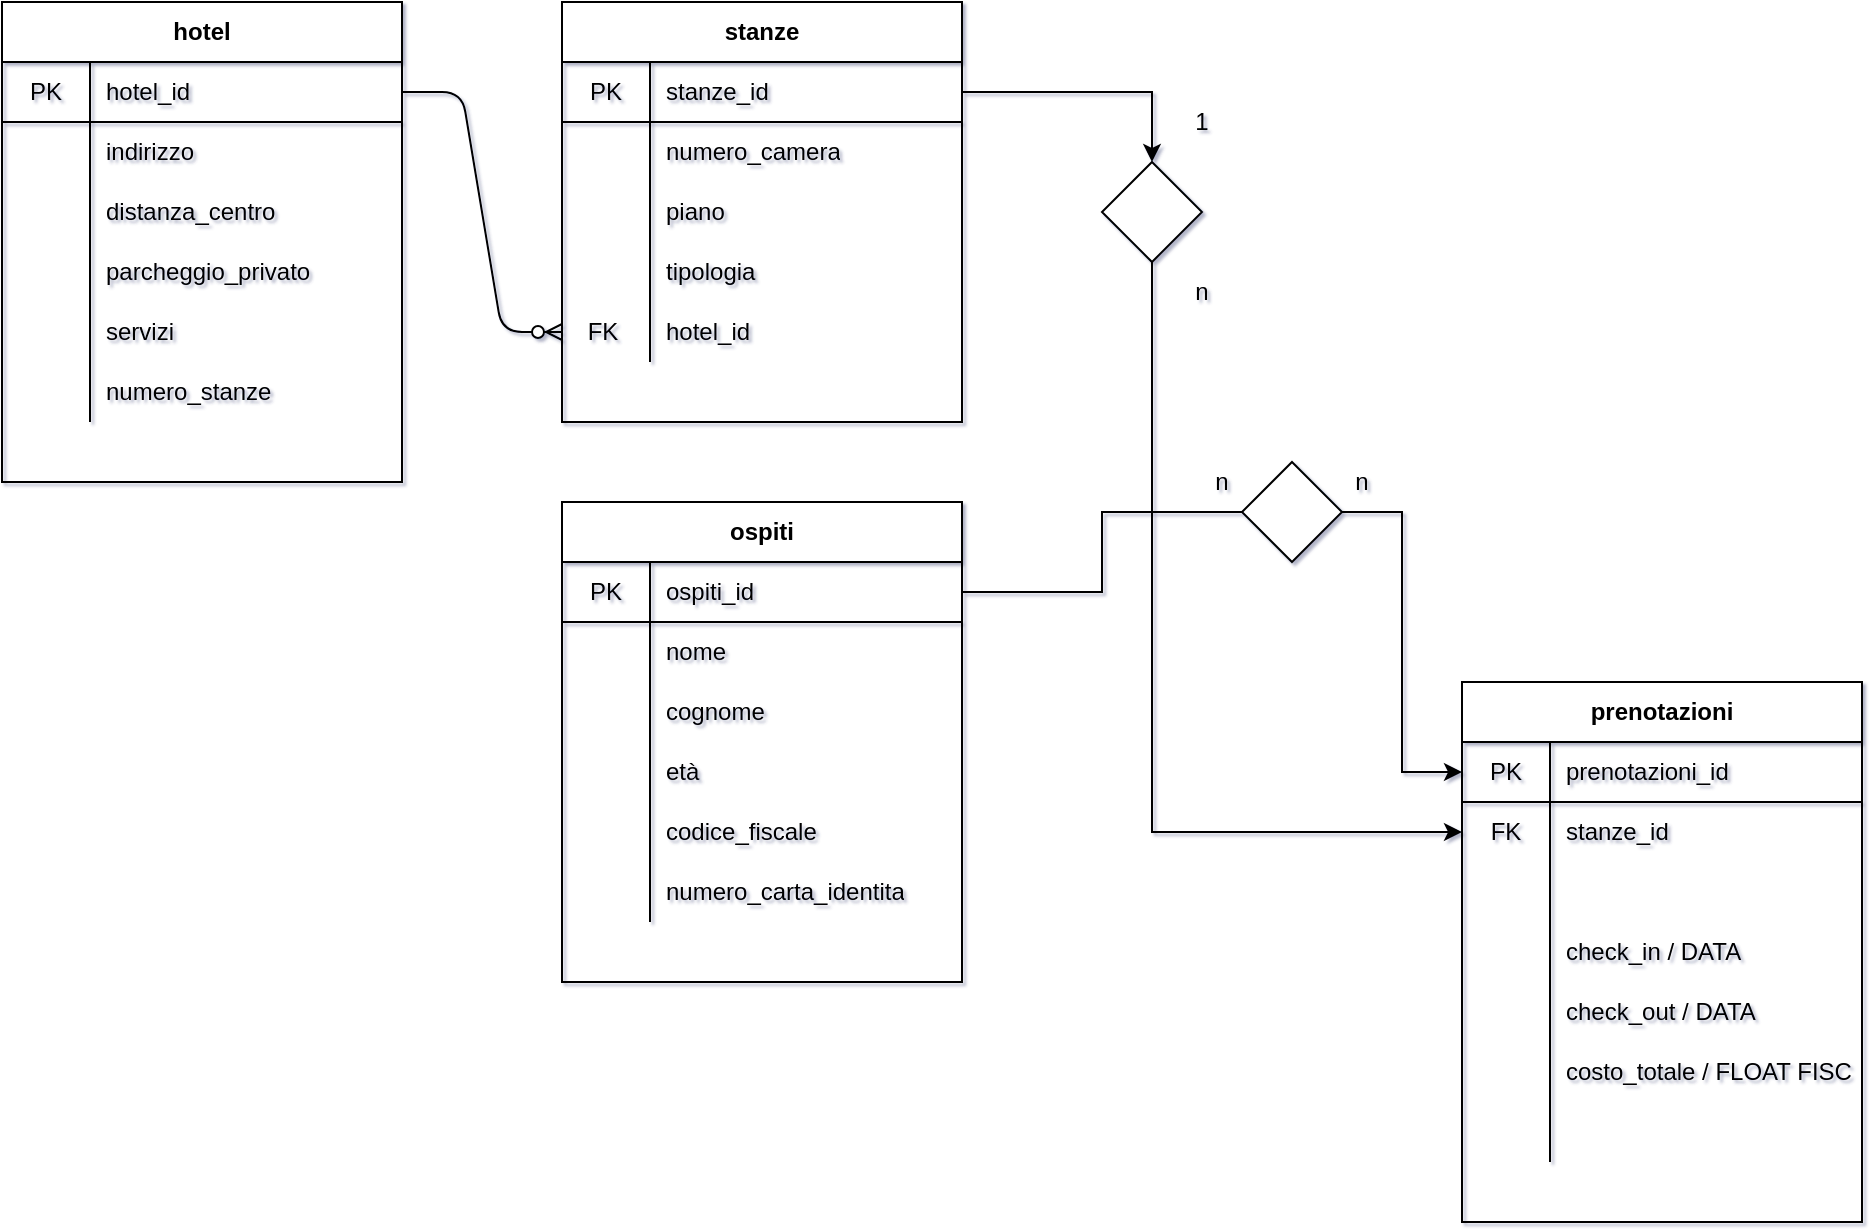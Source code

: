 <mxfile version="14.6.9" type="device"><diagram id="BguwNrZk2sRGzqgIc9D7" name="Page-1"><mxGraphModel dx="1186" dy="739" grid="1" gridSize="10" guides="1" tooltips="1" connect="1" arrows="1" fold="1" page="1" pageScale="1" pageWidth="1169" pageHeight="1654" math="0" shadow="1"><root><mxCell id="0"/><mxCell id="1" parent="0"/><mxCell id="au8euQeJHF119MS0MOGG-1" value="prenotazioni" style="shape=table;html=1;whiteSpace=wrap;startSize=30;container=1;collapsible=0;childLayout=tableLayout;fixedRows=1;rowLines=0;fontStyle=1;align=center;" parent="1" vertex="1"><mxGeometry x="770" y="380" width="200" height="270" as="geometry"/></mxCell><mxCell id="au8euQeJHF119MS0MOGG-2" value="" style="shape=partialRectangle;html=1;whiteSpace=wrap;collapsible=0;dropTarget=0;pointerEvents=0;fillColor=none;top=0;left=0;bottom=1;right=0;points=[[0,0.5],[1,0.5]];portConstraint=eastwest;" parent="au8euQeJHF119MS0MOGG-1" vertex="1"><mxGeometry y="30" width="200" height="30" as="geometry"/></mxCell><mxCell id="au8euQeJHF119MS0MOGG-3" value="PK" style="shape=partialRectangle;html=1;whiteSpace=wrap;connectable=0;fillColor=none;top=0;left=0;bottom=0;right=0;overflow=hidden;" parent="au8euQeJHF119MS0MOGG-2" vertex="1"><mxGeometry width="44" height="30" as="geometry"/></mxCell><mxCell id="au8euQeJHF119MS0MOGG-4" value="prenotazioni_id" style="shape=partialRectangle;html=1;whiteSpace=wrap;connectable=0;fillColor=none;top=0;left=0;bottom=0;right=0;align=left;spacingLeft=6;overflow=hidden;" parent="au8euQeJHF119MS0MOGG-2" vertex="1"><mxGeometry x="44" width="156" height="30" as="geometry"/></mxCell><mxCell id="au8euQeJHF119MS0MOGG-5" value="" style="shape=partialRectangle;html=1;whiteSpace=wrap;collapsible=0;dropTarget=0;pointerEvents=0;fillColor=none;top=0;left=0;bottom=0;right=0;points=[[0,0.5],[1,0.5]];portConstraint=eastwest;" parent="au8euQeJHF119MS0MOGG-1" vertex="1"><mxGeometry y="60" width="200" height="30" as="geometry"/></mxCell><mxCell id="au8euQeJHF119MS0MOGG-6" value="FK" style="shape=partialRectangle;html=1;whiteSpace=wrap;connectable=0;fillColor=none;top=0;left=0;bottom=0;right=0;overflow=hidden;" parent="au8euQeJHF119MS0MOGG-5" vertex="1"><mxGeometry width="44" height="30" as="geometry"/></mxCell><mxCell id="au8euQeJHF119MS0MOGG-7" value="stanze_id" style="shape=partialRectangle;html=1;whiteSpace=wrap;connectable=0;fillColor=none;top=0;left=0;bottom=0;right=0;align=left;spacingLeft=6;overflow=hidden;" parent="au8euQeJHF119MS0MOGG-5" vertex="1"><mxGeometry x="44" width="156" height="30" as="geometry"/></mxCell><mxCell id="au8euQeJHF119MS0MOGG-8" value="" style="shape=partialRectangle;html=1;whiteSpace=wrap;collapsible=0;dropTarget=0;pointerEvents=0;fillColor=none;top=0;left=0;bottom=0;right=0;points=[[0,0.5],[1,0.5]];portConstraint=eastwest;" parent="au8euQeJHF119MS0MOGG-1" vertex="1"><mxGeometry y="90" width="200" height="30" as="geometry"/></mxCell><mxCell id="au8euQeJHF119MS0MOGG-9" value="" style="shape=partialRectangle;html=1;whiteSpace=wrap;connectable=0;fillColor=none;top=0;left=0;bottom=0;right=0;overflow=hidden;" parent="au8euQeJHF119MS0MOGG-8" vertex="1"><mxGeometry width="44" height="30" as="geometry"/></mxCell><mxCell id="au8euQeJHF119MS0MOGG-10" value="" style="shape=partialRectangle;html=1;whiteSpace=wrap;connectable=0;fillColor=none;top=0;left=0;bottom=0;right=0;align=left;spacingLeft=6;overflow=hidden;" parent="au8euQeJHF119MS0MOGG-8" vertex="1"><mxGeometry x="44" width="156" height="30" as="geometry"/></mxCell><mxCell id="au8euQeJHF119MS0MOGG-31" value="" style="shape=partialRectangle;html=1;whiteSpace=wrap;collapsible=0;dropTarget=0;pointerEvents=0;fillColor=none;top=0;left=0;bottom=0;right=0;points=[[0,0.5],[1,0.5]];portConstraint=eastwest;" parent="au8euQeJHF119MS0MOGG-1" vertex="1"><mxGeometry y="120" width="200" height="30" as="geometry"/></mxCell><mxCell id="au8euQeJHF119MS0MOGG-32" value="" style="shape=partialRectangle;html=1;whiteSpace=wrap;connectable=0;fillColor=none;top=0;left=0;bottom=0;right=0;overflow=hidden;" parent="au8euQeJHF119MS0MOGG-31" vertex="1"><mxGeometry width="44" height="30" as="geometry"/></mxCell><mxCell id="au8euQeJHF119MS0MOGG-33" value="check_in / DATA" style="shape=partialRectangle;html=1;whiteSpace=wrap;connectable=0;fillColor=none;top=0;left=0;bottom=0;right=0;align=left;spacingLeft=6;overflow=hidden;" parent="au8euQeJHF119MS0MOGG-31" vertex="1"><mxGeometry x="44" width="156" height="30" as="geometry"/></mxCell><mxCell id="au8euQeJHF119MS0MOGG-34" value="" style="shape=partialRectangle;html=1;whiteSpace=wrap;collapsible=0;dropTarget=0;pointerEvents=0;fillColor=none;top=0;left=0;bottom=0;right=0;points=[[0,0.5],[1,0.5]];portConstraint=eastwest;" parent="au8euQeJHF119MS0MOGG-1" vertex="1"><mxGeometry y="150" width="200" height="30" as="geometry"/></mxCell><mxCell id="au8euQeJHF119MS0MOGG-35" value="" style="shape=partialRectangle;html=1;whiteSpace=wrap;connectable=0;fillColor=none;top=0;left=0;bottom=0;right=0;overflow=hidden;" parent="au8euQeJHF119MS0MOGG-34" vertex="1"><mxGeometry width="44" height="30" as="geometry"/></mxCell><mxCell id="au8euQeJHF119MS0MOGG-36" value="check_out / DATA" style="shape=partialRectangle;html=1;whiteSpace=wrap;connectable=0;fillColor=none;top=0;left=0;bottom=0;right=0;align=left;spacingLeft=6;overflow=hidden;" parent="au8euQeJHF119MS0MOGG-34" vertex="1"><mxGeometry x="44" width="156" height="30" as="geometry"/></mxCell><mxCell id="au8euQeJHF119MS0MOGG-59" value="" style="shape=partialRectangle;html=1;whiteSpace=wrap;collapsible=0;dropTarget=0;pointerEvents=0;fillColor=none;top=0;left=0;bottom=0;right=0;points=[[0,0.5],[1,0.5]];portConstraint=eastwest;" parent="au8euQeJHF119MS0MOGG-1" vertex="1"><mxGeometry y="180" width="200" height="30" as="geometry"/></mxCell><mxCell id="au8euQeJHF119MS0MOGG-60" value="" style="shape=partialRectangle;html=1;whiteSpace=wrap;connectable=0;fillColor=none;top=0;left=0;bottom=0;right=0;overflow=hidden;" parent="au8euQeJHF119MS0MOGG-59" vertex="1"><mxGeometry width="44" height="30" as="geometry"/></mxCell><mxCell id="au8euQeJHF119MS0MOGG-61" value="costo_totale / FLOAT FISC" style="shape=partialRectangle;html=1;whiteSpace=wrap;connectable=0;fillColor=none;top=0;left=0;bottom=0;right=0;align=left;spacingLeft=6;overflow=hidden;" parent="au8euQeJHF119MS0MOGG-59" vertex="1"><mxGeometry x="44" width="156" height="30" as="geometry"/></mxCell><mxCell id="au8euQeJHF119MS0MOGG-90" value="" style="shape=partialRectangle;html=1;whiteSpace=wrap;collapsible=0;dropTarget=0;pointerEvents=0;fillColor=none;top=0;left=0;bottom=0;right=0;points=[[0,0.5],[1,0.5]];portConstraint=eastwest;" parent="au8euQeJHF119MS0MOGG-1" vertex="1"><mxGeometry y="210" width="200" height="30" as="geometry"/></mxCell><mxCell id="au8euQeJHF119MS0MOGG-91" value="" style="shape=partialRectangle;html=1;whiteSpace=wrap;connectable=0;fillColor=none;top=0;left=0;bottom=0;right=0;overflow=hidden;" parent="au8euQeJHF119MS0MOGG-90" vertex="1"><mxGeometry width="44" height="30" as="geometry"/></mxCell><mxCell id="au8euQeJHF119MS0MOGG-92" value="" style="shape=partialRectangle;html=1;whiteSpace=wrap;connectable=0;fillColor=none;top=0;left=0;bottom=0;right=0;align=left;spacingLeft=6;overflow=hidden;" parent="au8euQeJHF119MS0MOGG-90" vertex="1"><mxGeometry x="44" width="156" height="30" as="geometry"/></mxCell><mxCell id="au8euQeJHF119MS0MOGG-11" value="ospiti" style="shape=table;html=1;whiteSpace=wrap;startSize=30;container=1;collapsible=0;childLayout=tableLayout;fixedRows=1;rowLines=0;fontStyle=1;align=center;" parent="1" vertex="1"><mxGeometry x="320" y="290" width="200" height="240" as="geometry"/></mxCell><mxCell id="au8euQeJHF119MS0MOGG-12" value="" style="shape=partialRectangle;html=1;whiteSpace=wrap;collapsible=0;dropTarget=0;pointerEvents=0;fillColor=none;top=0;left=0;bottom=1;right=0;points=[[0,0.5],[1,0.5]];portConstraint=eastwest;" parent="au8euQeJHF119MS0MOGG-11" vertex="1"><mxGeometry y="30" width="200" height="30" as="geometry"/></mxCell><mxCell id="au8euQeJHF119MS0MOGG-13" value="PK" style="shape=partialRectangle;html=1;whiteSpace=wrap;connectable=0;fillColor=none;top=0;left=0;bottom=0;right=0;overflow=hidden;" parent="au8euQeJHF119MS0MOGG-12" vertex="1"><mxGeometry width="44" height="30" as="geometry"/></mxCell><mxCell id="au8euQeJHF119MS0MOGG-14" value="ospiti_id" style="shape=partialRectangle;html=1;whiteSpace=wrap;connectable=0;fillColor=none;top=0;left=0;bottom=0;right=0;align=left;spacingLeft=6;overflow=hidden;" parent="au8euQeJHF119MS0MOGG-12" vertex="1"><mxGeometry x="44" width="156" height="30" as="geometry"/></mxCell><mxCell id="au8euQeJHF119MS0MOGG-15" value="" style="shape=partialRectangle;html=1;whiteSpace=wrap;collapsible=0;dropTarget=0;pointerEvents=0;fillColor=none;top=0;left=0;bottom=0;right=0;points=[[0,0.5],[1,0.5]];portConstraint=eastwest;" parent="au8euQeJHF119MS0MOGG-11" vertex="1"><mxGeometry y="60" width="200" height="30" as="geometry"/></mxCell><mxCell id="au8euQeJHF119MS0MOGG-16" value="" style="shape=partialRectangle;html=1;whiteSpace=wrap;connectable=0;fillColor=none;top=0;left=0;bottom=0;right=0;overflow=hidden;" parent="au8euQeJHF119MS0MOGG-15" vertex="1"><mxGeometry width="44" height="30" as="geometry"/></mxCell><mxCell id="au8euQeJHF119MS0MOGG-17" value="nome" style="shape=partialRectangle;html=1;whiteSpace=wrap;connectable=0;fillColor=none;top=0;left=0;bottom=0;right=0;align=left;spacingLeft=6;overflow=hidden;" parent="au8euQeJHF119MS0MOGG-15" vertex="1"><mxGeometry x="44" width="156" height="30" as="geometry"/></mxCell><mxCell id="au8euQeJHF119MS0MOGG-18" value="" style="shape=partialRectangle;html=1;whiteSpace=wrap;collapsible=0;dropTarget=0;pointerEvents=0;fillColor=none;top=0;left=0;bottom=0;right=0;points=[[0,0.5],[1,0.5]];portConstraint=eastwest;" parent="au8euQeJHF119MS0MOGG-11" vertex="1"><mxGeometry y="90" width="200" height="30" as="geometry"/></mxCell><mxCell id="au8euQeJHF119MS0MOGG-19" value="" style="shape=partialRectangle;html=1;whiteSpace=wrap;connectable=0;fillColor=none;top=0;left=0;bottom=0;right=0;overflow=hidden;" parent="au8euQeJHF119MS0MOGG-18" vertex="1"><mxGeometry width="44" height="30" as="geometry"/></mxCell><mxCell id="au8euQeJHF119MS0MOGG-20" value="cognome" style="shape=partialRectangle;html=1;whiteSpace=wrap;connectable=0;fillColor=none;top=0;left=0;bottom=0;right=0;align=left;spacingLeft=6;overflow=hidden;" parent="au8euQeJHF119MS0MOGG-18" vertex="1"><mxGeometry x="44" width="156" height="30" as="geometry"/></mxCell><mxCell id="au8euQeJHF119MS0MOGG-62" value="" style="shape=partialRectangle;html=1;whiteSpace=wrap;collapsible=0;dropTarget=0;pointerEvents=0;fillColor=none;top=0;left=0;bottom=0;right=0;points=[[0,0.5],[1,0.5]];portConstraint=eastwest;" parent="au8euQeJHF119MS0MOGG-11" vertex="1"><mxGeometry y="120" width="200" height="30" as="geometry"/></mxCell><mxCell id="au8euQeJHF119MS0MOGG-63" value="" style="shape=partialRectangle;html=1;whiteSpace=wrap;connectable=0;fillColor=none;top=0;left=0;bottom=0;right=0;overflow=hidden;" parent="au8euQeJHF119MS0MOGG-62" vertex="1"><mxGeometry width="44" height="30" as="geometry"/></mxCell><mxCell id="au8euQeJHF119MS0MOGG-64" value="età" style="shape=partialRectangle;html=1;whiteSpace=wrap;connectable=0;fillColor=none;top=0;left=0;bottom=0;right=0;align=left;spacingLeft=6;overflow=hidden;" parent="au8euQeJHF119MS0MOGG-62" vertex="1"><mxGeometry x="44" width="156" height="30" as="geometry"/></mxCell><mxCell id="au8euQeJHF119MS0MOGG-65" value="" style="shape=partialRectangle;html=1;whiteSpace=wrap;collapsible=0;dropTarget=0;pointerEvents=0;fillColor=none;top=0;left=0;bottom=0;right=0;points=[[0,0.5],[1,0.5]];portConstraint=eastwest;" parent="au8euQeJHF119MS0MOGG-11" vertex="1"><mxGeometry y="150" width="200" height="30" as="geometry"/></mxCell><mxCell id="au8euQeJHF119MS0MOGG-66" value="" style="shape=partialRectangle;html=1;whiteSpace=wrap;connectable=0;fillColor=none;top=0;left=0;bottom=0;right=0;overflow=hidden;" parent="au8euQeJHF119MS0MOGG-65" vertex="1"><mxGeometry width="44" height="30" as="geometry"/></mxCell><mxCell id="au8euQeJHF119MS0MOGG-67" value="codice_fiscale" style="shape=partialRectangle;html=1;whiteSpace=wrap;connectable=0;fillColor=none;top=0;left=0;bottom=0;right=0;align=left;spacingLeft=6;overflow=hidden;" parent="au8euQeJHF119MS0MOGG-65" vertex="1"><mxGeometry x="44" width="156" height="30" as="geometry"/></mxCell><mxCell id="au8euQeJHF119MS0MOGG-68" value="" style="shape=partialRectangle;html=1;whiteSpace=wrap;collapsible=0;dropTarget=0;pointerEvents=0;fillColor=none;top=0;left=0;bottom=0;right=0;points=[[0,0.5],[1,0.5]];portConstraint=eastwest;" parent="au8euQeJHF119MS0MOGG-11" vertex="1"><mxGeometry y="180" width="200" height="30" as="geometry"/></mxCell><mxCell id="au8euQeJHF119MS0MOGG-69" value="" style="shape=partialRectangle;html=1;whiteSpace=wrap;connectable=0;fillColor=none;top=0;left=0;bottom=0;right=0;overflow=hidden;" parent="au8euQeJHF119MS0MOGG-68" vertex="1"><mxGeometry width="44" height="30" as="geometry"/></mxCell><mxCell id="au8euQeJHF119MS0MOGG-70" value="numero_carta_identita" style="shape=partialRectangle;html=1;whiteSpace=wrap;connectable=0;fillColor=none;top=0;left=0;bottom=0;right=0;align=left;spacingLeft=6;overflow=hidden;" parent="au8euQeJHF119MS0MOGG-68" vertex="1"><mxGeometry x="44" width="156" height="30" as="geometry"/></mxCell><mxCell id="au8euQeJHF119MS0MOGG-21" value="stanze" style="shape=table;html=1;whiteSpace=wrap;startSize=30;container=1;collapsible=0;childLayout=tableLayout;fixedRows=1;rowLines=0;fontStyle=1;align=center;" parent="1" vertex="1"><mxGeometry x="320" y="40" width="200" height="210" as="geometry"/></mxCell><mxCell id="au8euQeJHF119MS0MOGG-22" value="" style="shape=partialRectangle;html=1;whiteSpace=wrap;collapsible=0;dropTarget=0;pointerEvents=0;fillColor=none;top=0;left=0;bottom=1;right=0;points=[[0,0.5],[1,0.5]];portConstraint=eastwest;" parent="au8euQeJHF119MS0MOGG-21" vertex="1"><mxGeometry y="30" width="200" height="30" as="geometry"/></mxCell><mxCell id="au8euQeJHF119MS0MOGG-23" value="PK" style="shape=partialRectangle;html=1;whiteSpace=wrap;connectable=0;fillColor=none;top=0;left=0;bottom=0;right=0;overflow=hidden;" parent="au8euQeJHF119MS0MOGG-22" vertex="1"><mxGeometry width="44" height="30" as="geometry"/></mxCell><mxCell id="au8euQeJHF119MS0MOGG-24" value="stanze_id" style="shape=partialRectangle;html=1;whiteSpace=wrap;connectable=0;fillColor=none;top=0;left=0;bottom=0;right=0;align=left;spacingLeft=6;overflow=hidden;" parent="au8euQeJHF119MS0MOGG-22" vertex="1"><mxGeometry x="44" width="156" height="30" as="geometry"/></mxCell><mxCell id="au8euQeJHF119MS0MOGG-28" value="" style="shape=partialRectangle;html=1;whiteSpace=wrap;collapsible=0;dropTarget=0;pointerEvents=0;fillColor=none;top=0;left=0;bottom=0;right=0;points=[[0,0.5],[1,0.5]];portConstraint=eastwest;" parent="au8euQeJHF119MS0MOGG-21" vertex="1"><mxGeometry y="60" width="200" height="30" as="geometry"/></mxCell><mxCell id="au8euQeJHF119MS0MOGG-29" value="" style="shape=partialRectangle;html=1;whiteSpace=wrap;connectable=0;fillColor=none;top=0;left=0;bottom=0;right=0;overflow=hidden;" parent="au8euQeJHF119MS0MOGG-28" vertex="1"><mxGeometry width="44" height="30" as="geometry"/></mxCell><mxCell id="au8euQeJHF119MS0MOGG-30" value="numero_camera" style="shape=partialRectangle;html=1;whiteSpace=wrap;connectable=0;fillColor=none;top=0;left=0;bottom=0;right=0;align=left;spacingLeft=6;overflow=hidden;" parent="au8euQeJHF119MS0MOGG-28" vertex="1"><mxGeometry x="44" width="156" height="30" as="geometry"/></mxCell><mxCell id="au8euQeJHF119MS0MOGG-25" value="" style="shape=partialRectangle;html=1;whiteSpace=wrap;collapsible=0;dropTarget=0;pointerEvents=0;fillColor=none;top=0;left=0;bottom=0;right=0;points=[[0,0.5],[1,0.5]];portConstraint=eastwest;" parent="au8euQeJHF119MS0MOGG-21" vertex="1"><mxGeometry y="90" width="200" height="30" as="geometry"/></mxCell><mxCell id="au8euQeJHF119MS0MOGG-26" value="" style="shape=partialRectangle;html=1;whiteSpace=wrap;connectable=0;fillColor=none;top=0;left=0;bottom=0;right=0;overflow=hidden;" parent="au8euQeJHF119MS0MOGG-25" vertex="1"><mxGeometry width="44" height="30" as="geometry"/></mxCell><mxCell id="au8euQeJHF119MS0MOGG-27" value="piano" style="shape=partialRectangle;html=1;whiteSpace=wrap;connectable=0;fillColor=none;top=0;left=0;bottom=0;right=0;align=left;spacingLeft=6;overflow=hidden;" parent="au8euQeJHF119MS0MOGG-25" vertex="1"><mxGeometry x="44" width="156" height="30" as="geometry"/></mxCell><mxCell id="au8euQeJHF119MS0MOGG-56" value="" style="shape=partialRectangle;html=1;whiteSpace=wrap;collapsible=0;dropTarget=0;pointerEvents=0;fillColor=none;top=0;left=0;bottom=0;right=0;points=[[0,0.5],[1,0.5]];portConstraint=eastwest;" parent="au8euQeJHF119MS0MOGG-21" vertex="1"><mxGeometry y="120" width="200" height="30" as="geometry"/></mxCell><mxCell id="au8euQeJHF119MS0MOGG-57" value="" style="shape=partialRectangle;html=1;whiteSpace=wrap;connectable=0;fillColor=none;top=0;left=0;bottom=0;right=0;overflow=hidden;" parent="au8euQeJHF119MS0MOGG-56" vertex="1"><mxGeometry width="44" height="30" as="geometry"/></mxCell><mxCell id="au8euQeJHF119MS0MOGG-58" value="tipologia" style="shape=partialRectangle;html=1;whiteSpace=wrap;connectable=0;fillColor=none;top=0;left=0;bottom=0;right=0;align=left;spacingLeft=6;overflow=hidden;" parent="au8euQeJHF119MS0MOGG-56" vertex="1"><mxGeometry x="44" width="156" height="30" as="geometry"/></mxCell><mxCell id="vxSgr6dKg0HYxR69Ow4p-4" value="" style="shape=partialRectangle;html=1;whiteSpace=wrap;collapsible=0;dropTarget=0;pointerEvents=0;fillColor=none;top=0;left=0;bottom=0;right=0;points=[[0,0.5],[1,0.5]];portConstraint=eastwest;" parent="au8euQeJHF119MS0MOGG-21" vertex="1"><mxGeometry y="150" width="200" height="30" as="geometry"/></mxCell><mxCell id="vxSgr6dKg0HYxR69Ow4p-5" value="" style="shape=partialRectangle;html=1;whiteSpace=wrap;connectable=0;fillColor=none;top=0;left=0;bottom=0;right=0;overflow=hidden;" parent="vxSgr6dKg0HYxR69Ow4p-4" vertex="1"><mxGeometry width="44" height="30" as="geometry"/></mxCell><mxCell id="vxSgr6dKg0HYxR69Ow4p-6" value="hotel_id" style="shape=partialRectangle;html=1;whiteSpace=wrap;connectable=0;fillColor=none;top=0;left=0;bottom=0;right=0;align=left;spacingLeft=6;overflow=hidden;" parent="vxSgr6dKg0HYxR69Ow4p-4" vertex="1"><mxGeometry x="44" width="156" height="30" as="geometry"/></mxCell><mxCell id="au8euQeJHF119MS0MOGG-37" value="hotel" style="shape=table;html=1;whiteSpace=wrap;startSize=30;container=1;collapsible=0;childLayout=tableLayout;fixedRows=1;rowLines=0;fontStyle=1;align=center;" parent="1" vertex="1"><mxGeometry x="40" y="40" width="200" height="240" as="geometry"/></mxCell><mxCell id="au8euQeJHF119MS0MOGG-38" value="" style="shape=partialRectangle;html=1;whiteSpace=wrap;collapsible=0;dropTarget=0;pointerEvents=0;fillColor=none;top=0;left=0;bottom=1;right=0;points=[[0,0.5],[1,0.5]];portConstraint=eastwest;" parent="au8euQeJHF119MS0MOGG-37" vertex="1"><mxGeometry y="30" width="200" height="30" as="geometry"/></mxCell><mxCell id="au8euQeJHF119MS0MOGG-39" value="PK" style="shape=partialRectangle;html=1;whiteSpace=wrap;connectable=0;fillColor=none;top=0;left=0;bottom=0;right=0;overflow=hidden;" parent="au8euQeJHF119MS0MOGG-38" vertex="1"><mxGeometry width="44" height="30" as="geometry"/></mxCell><mxCell id="au8euQeJHF119MS0MOGG-40" value="hotel_id" style="shape=partialRectangle;html=1;whiteSpace=wrap;connectable=0;fillColor=none;top=0;left=0;bottom=0;right=0;align=left;spacingLeft=6;overflow=hidden;" parent="au8euQeJHF119MS0MOGG-38" vertex="1"><mxGeometry x="44" width="156" height="30" as="geometry"/></mxCell><mxCell id="au8euQeJHF119MS0MOGG-41" value="" style="shape=partialRectangle;html=1;whiteSpace=wrap;collapsible=0;dropTarget=0;pointerEvents=0;fillColor=none;top=0;left=0;bottom=0;right=0;points=[[0,0.5],[1,0.5]];portConstraint=eastwest;" parent="au8euQeJHF119MS0MOGG-37" vertex="1"><mxGeometry y="60" width="200" height="30" as="geometry"/></mxCell><mxCell id="au8euQeJHF119MS0MOGG-42" value="" style="shape=partialRectangle;html=1;whiteSpace=wrap;connectable=0;fillColor=none;top=0;left=0;bottom=0;right=0;overflow=hidden;" parent="au8euQeJHF119MS0MOGG-41" vertex="1"><mxGeometry width="44" height="30" as="geometry"/></mxCell><mxCell id="au8euQeJHF119MS0MOGG-43" value="indirizzo" style="shape=partialRectangle;html=1;whiteSpace=wrap;connectable=0;fillColor=none;top=0;left=0;bottom=0;right=0;align=left;spacingLeft=6;overflow=hidden;" parent="au8euQeJHF119MS0MOGG-41" vertex="1"><mxGeometry x="44" width="156" height="30" as="geometry"/></mxCell><mxCell id="au8euQeJHF119MS0MOGG-44" value="" style="shape=partialRectangle;html=1;whiteSpace=wrap;collapsible=0;dropTarget=0;pointerEvents=0;fillColor=none;top=0;left=0;bottom=0;right=0;points=[[0,0.5],[1,0.5]];portConstraint=eastwest;" parent="au8euQeJHF119MS0MOGG-37" vertex="1"><mxGeometry y="90" width="200" height="30" as="geometry"/></mxCell><mxCell id="au8euQeJHF119MS0MOGG-45" value="" style="shape=partialRectangle;html=1;whiteSpace=wrap;connectable=0;fillColor=none;top=0;left=0;bottom=0;right=0;overflow=hidden;" parent="au8euQeJHF119MS0MOGG-44" vertex="1"><mxGeometry width="44" height="30" as="geometry"/></mxCell><mxCell id="au8euQeJHF119MS0MOGG-46" value="distanza_centro" style="shape=partialRectangle;html=1;whiteSpace=wrap;connectable=0;fillColor=none;top=0;left=0;bottom=0;right=0;align=left;spacingLeft=6;overflow=hidden;" parent="au8euQeJHF119MS0MOGG-44" vertex="1"><mxGeometry x="44" width="156" height="30" as="geometry"/></mxCell><mxCell id="au8euQeJHF119MS0MOGG-47" value="" style="shape=partialRectangle;html=1;whiteSpace=wrap;collapsible=0;dropTarget=0;pointerEvents=0;fillColor=none;top=0;left=0;bottom=0;right=0;points=[[0,0.5],[1,0.5]];portConstraint=eastwest;" parent="au8euQeJHF119MS0MOGG-37" vertex="1"><mxGeometry y="120" width="200" height="30" as="geometry"/></mxCell><mxCell id="au8euQeJHF119MS0MOGG-48" value="" style="shape=partialRectangle;html=1;whiteSpace=wrap;connectable=0;fillColor=none;top=0;left=0;bottom=0;right=0;overflow=hidden;" parent="au8euQeJHF119MS0MOGG-47" vertex="1"><mxGeometry width="44" height="30" as="geometry"/></mxCell><mxCell id="au8euQeJHF119MS0MOGG-49" value="parcheggio_privato" style="shape=partialRectangle;html=1;whiteSpace=wrap;connectable=0;fillColor=none;top=0;left=0;bottom=0;right=0;align=left;spacingLeft=6;overflow=hidden;" parent="au8euQeJHF119MS0MOGG-47" vertex="1"><mxGeometry x="44" width="156" height="30" as="geometry"/></mxCell><mxCell id="au8euQeJHF119MS0MOGG-50" value="" style="shape=partialRectangle;html=1;whiteSpace=wrap;collapsible=0;dropTarget=0;pointerEvents=0;fillColor=none;top=0;left=0;bottom=0;right=0;points=[[0,0.5],[1,0.5]];portConstraint=eastwest;" parent="au8euQeJHF119MS0MOGG-37" vertex="1"><mxGeometry y="150" width="200" height="30" as="geometry"/></mxCell><mxCell id="au8euQeJHF119MS0MOGG-51" value="" style="shape=partialRectangle;html=1;whiteSpace=wrap;connectable=0;fillColor=none;top=0;left=0;bottom=0;right=0;overflow=hidden;" parent="au8euQeJHF119MS0MOGG-50" vertex="1"><mxGeometry width="44" height="30" as="geometry"/></mxCell><mxCell id="au8euQeJHF119MS0MOGG-52" value="servizi" style="shape=partialRectangle;html=1;whiteSpace=wrap;connectable=0;fillColor=none;top=0;left=0;bottom=0;right=0;align=left;spacingLeft=6;overflow=hidden;" parent="au8euQeJHF119MS0MOGG-50" vertex="1"><mxGeometry x="44" width="156" height="30" as="geometry"/></mxCell><mxCell id="au8euQeJHF119MS0MOGG-53" value="" style="shape=partialRectangle;html=1;whiteSpace=wrap;collapsible=0;dropTarget=0;pointerEvents=0;fillColor=none;top=0;left=0;bottom=0;right=0;points=[[0,0.5],[1,0.5]];portConstraint=eastwest;" parent="au8euQeJHF119MS0MOGG-37" vertex="1"><mxGeometry y="180" width="200" height="30" as="geometry"/></mxCell><mxCell id="au8euQeJHF119MS0MOGG-54" value="" style="shape=partialRectangle;html=1;whiteSpace=wrap;connectable=0;fillColor=none;top=0;left=0;bottom=0;right=0;overflow=hidden;" parent="au8euQeJHF119MS0MOGG-53" vertex="1"><mxGeometry width="44" height="30" as="geometry"/></mxCell><mxCell id="au8euQeJHF119MS0MOGG-55" value="numero_stanze" style="shape=partialRectangle;html=1;whiteSpace=wrap;connectable=0;fillColor=none;top=0;left=0;bottom=0;right=0;align=left;spacingLeft=6;overflow=hidden;" parent="au8euQeJHF119MS0MOGG-53" vertex="1"><mxGeometry x="44" width="156" height="30" as="geometry"/></mxCell><mxCell id="vnuEgylZGKEJiJxUg_uU-13" style="edgeStyle=orthogonalEdgeStyle;rounded=0;orthogonalLoop=1;jettySize=auto;html=1;exitX=0.5;exitY=1;exitDx=0;exitDy=0;entryX=0;entryY=0.5;entryDx=0;entryDy=0;" edge="1" parent="1" source="au8euQeJHF119MS0MOGG-75" target="au8euQeJHF119MS0MOGG-5"><mxGeometry relative="1" as="geometry"/></mxCell><mxCell id="au8euQeJHF119MS0MOGG-75" value="" style="rhombus;whiteSpace=wrap;html=1;" parent="1" vertex="1"><mxGeometry x="590" y="120" width="50" height="50" as="geometry"/></mxCell><mxCell id="au8euQeJHF119MS0MOGG-81" value="1" style="text;html=1;strokeColor=none;fillColor=none;align=center;verticalAlign=middle;whiteSpace=wrap;rounded=0;" parent="1" vertex="1"><mxGeometry x="620" y="90" width="40" height="20" as="geometry"/></mxCell><mxCell id="au8euQeJHF119MS0MOGG-82" value="n" style="text;html=1;strokeColor=none;fillColor=none;align=center;verticalAlign=middle;whiteSpace=wrap;rounded=0;" parent="1" vertex="1"><mxGeometry x="620" y="175" width="40" height="20" as="geometry"/></mxCell><mxCell id="vxSgr6dKg0HYxR69Ow4p-3" value="FK" style="text;html=1;align=center;verticalAlign=middle;resizable=0;points=[];autosize=1;strokeColor=none;" parent="1" vertex="1"><mxGeometry x="325" y="195" width="30" height="20" as="geometry"/></mxCell><mxCell id="vnuEgylZGKEJiJxUg_uU-8" value="" style="edgeStyle=entityRelationEdgeStyle;fontSize=12;html=1;endArrow=ERzeroToMany;endFill=1;exitX=1;exitY=0.5;exitDx=0;exitDy=0;entryX=0;entryY=0.5;entryDx=0;entryDy=0;" edge="1" parent="1" source="au8euQeJHF119MS0MOGG-38" target="vxSgr6dKg0HYxR69Ow4p-4"><mxGeometry width="100" height="100" relative="1" as="geometry"><mxPoint x="560" y="410" as="sourcePoint"/><mxPoint x="660" y="310" as="targetPoint"/></mxGeometry></mxCell><mxCell id="vnuEgylZGKEJiJxUg_uU-12" style="edgeStyle=orthogonalEdgeStyle;rounded=0;orthogonalLoop=1;jettySize=auto;html=1;exitX=1;exitY=0.5;exitDx=0;exitDy=0;entryX=0.5;entryY=0;entryDx=0;entryDy=0;" edge="1" parent="1" source="au8euQeJHF119MS0MOGG-22" target="au8euQeJHF119MS0MOGG-75"><mxGeometry relative="1" as="geometry"/></mxCell><mxCell id="vnuEgylZGKEJiJxUg_uU-14" style="edgeStyle=orthogonalEdgeStyle;rounded=0;orthogonalLoop=1;jettySize=auto;html=1;exitX=1;exitY=0.5;exitDx=0;exitDy=0;entryX=0;entryY=0.5;entryDx=0;entryDy=0;startArrow=none;" edge="1" parent="1" source="vnuEgylZGKEJiJxUg_uU-15" target="au8euQeJHF119MS0MOGG-2"><mxGeometry relative="1" as="geometry"><Array as="points"><mxPoint x="740" y="295"/><mxPoint x="740" y="425"/></Array></mxGeometry></mxCell><mxCell id="vnuEgylZGKEJiJxUg_uU-15" value="" style="rhombus;whiteSpace=wrap;html=1;" vertex="1" parent="1"><mxGeometry x="660" y="270" width="50" height="50" as="geometry"/></mxCell><mxCell id="vnuEgylZGKEJiJxUg_uU-16" value="" style="edgeStyle=orthogonalEdgeStyle;rounded=0;orthogonalLoop=1;jettySize=auto;html=1;exitX=1;exitY=0.5;exitDx=0;exitDy=0;entryX=0;entryY=0.5;entryDx=0;entryDy=0;endArrow=none;" edge="1" parent="1" source="au8euQeJHF119MS0MOGG-12" target="vnuEgylZGKEJiJxUg_uU-15"><mxGeometry relative="1" as="geometry"><mxPoint x="520" y="335" as="sourcePoint"/><mxPoint x="770" y="425" as="targetPoint"/><Array as="points"/></mxGeometry></mxCell><mxCell id="vnuEgylZGKEJiJxUg_uU-17" value="n" style="text;html=1;strokeColor=none;fillColor=none;align=center;verticalAlign=middle;whiteSpace=wrap;rounded=0;" vertex="1" parent="1"><mxGeometry x="700" y="270" width="40" height="20" as="geometry"/></mxCell><mxCell id="vnuEgylZGKEJiJxUg_uU-18" value="n" style="text;html=1;strokeColor=none;fillColor=none;align=center;verticalAlign=middle;whiteSpace=wrap;rounded=0;" vertex="1" parent="1"><mxGeometry x="630" y="270" width="40" height="20" as="geometry"/></mxCell></root></mxGraphModel></diagram></mxfile>